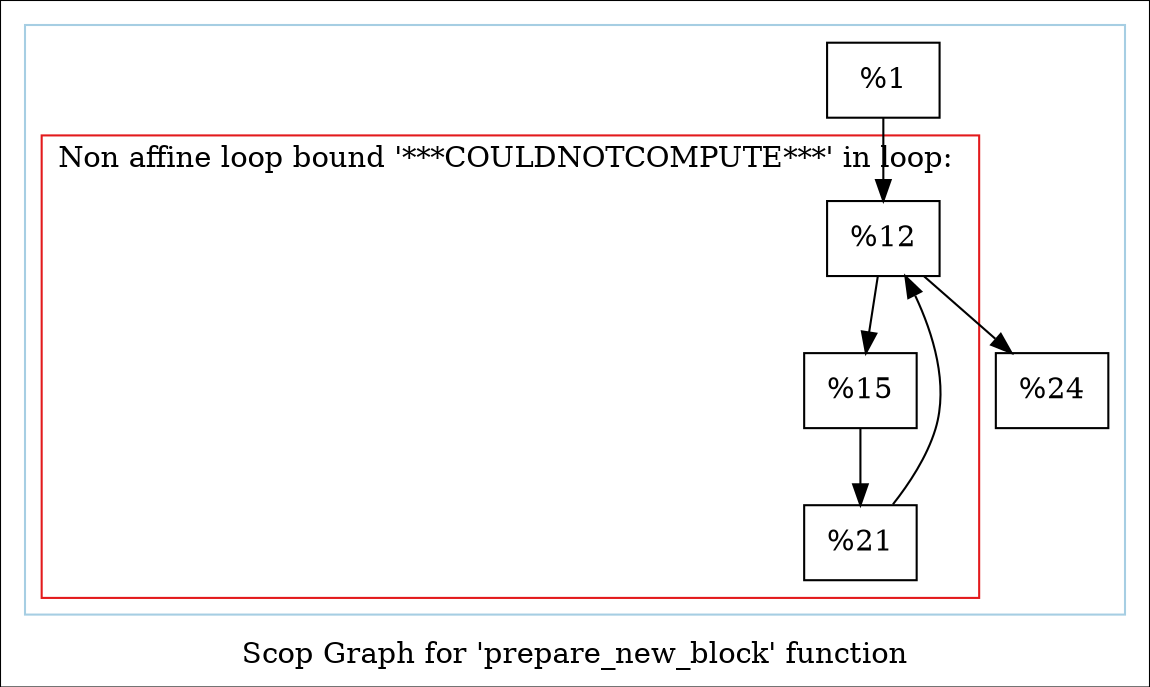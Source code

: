 digraph "Scop Graph for 'prepare_new_block' function" {
	label="Scop Graph for 'prepare_new_block' function";

	Node0x18e5640 [shape=record,label="{%1}"];
	Node0x18e5640 -> Node0x185e780;
	Node0x185e780 [shape=record,label="{%12}"];
	Node0x185e780 -> Node0x18d3fc0;
	Node0x185e780 -> Node0x18277c0;
	Node0x18d3fc0 [shape=record,label="{%15}"];
	Node0x18d3fc0 -> Node0x1808950;
	Node0x1808950 [shape=record,label="{%21}"];
	Node0x1808950 -> Node0x185e780[constraint=false];
	Node0x18277c0 [shape=record,label="{%24}"];
	colorscheme = "paired12"
        subgraph cluster_0x192ad10 {
          label = "";
          style = solid;
          color = 1
          subgraph cluster_0x18ff570 {
            label = "Non affine loop bound '***COULDNOTCOMPUTE***' in loop: ";
            style = solid;
            color = 6
            Node0x185e780;
            Node0x18d3fc0;
            Node0x1808950;
          }
          Node0x18e5640;
          Node0x18277c0;
        }
}
